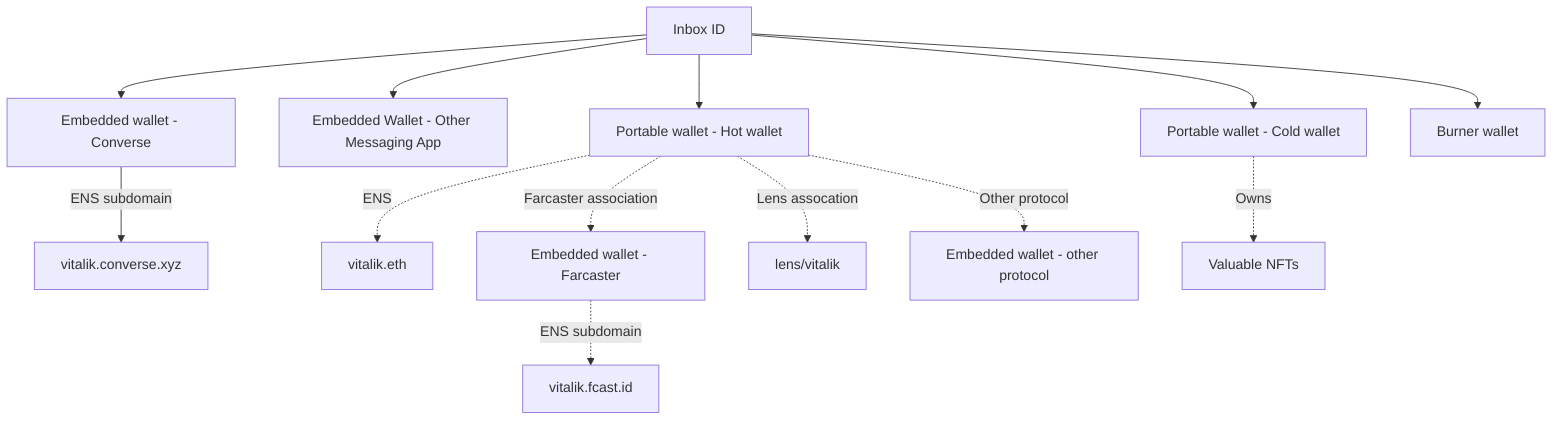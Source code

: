 flowchart TD
    A[Inbox ID] --> B[Embedded wallet - Converse]
    A --> C[Embedded Wallet - Other Messaging App]
    A --> D[Portable wallet - Hot wallet]
    A --> E[Portable wallet - Cold wallet]
    A --> F[Burner wallet]
    B -->|ENS subdomain| G[vitalik.converse.xyz]
    D -. ENS .-> H[vitalik.eth]
    D -. Farcaster association .-> I[Embedded wallet - Farcaster]
    D -. Lens assocation.-> J[lens/vitalik]
    D -.Other protocol .-> K[Embedded wallet - other protocol]
    E -. Owns .-> L[Valuable NFTs]
    I -. ENS subdomain .-> M[vitalik.fcast.id]